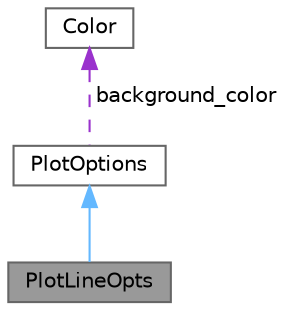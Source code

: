 digraph "PlotLineOpts"
{
 // LATEX_PDF_SIZE
  bgcolor="transparent";
  edge [fontname=Helvetica,fontsize=10,labelfontname=Helvetica,labelfontsize=10];
  node [fontname=Helvetica,fontsize=10,shape=box,height=0.2,width=0.4];
  Node1 [label="PlotLineOpts",height=0.2,width=0.4,color="gray40", fillcolor="grey60", style="filled", fontcolor="black",tooltip=" "];
  Node2 -> Node1 [dir="back",color="steelblue1",style="solid"];
  Node2 [label="PlotOptions",height=0.2,width=0.4,color="gray40", fillcolor="white", style="filled",URL="$struct_plot_options.html",tooltip=" "];
  Node3 -> Node2 [dir="back",color="darkorchid3",style="dashed",label=" background_color" ];
  Node3 [label="Color",height=0.2,width=0.4,color="gray40", fillcolor="white", style="filled",URL="$class_color.html",tooltip="24-bit rgb color. 8-bit red, 8-bit green, 8-bit blue"];
}
